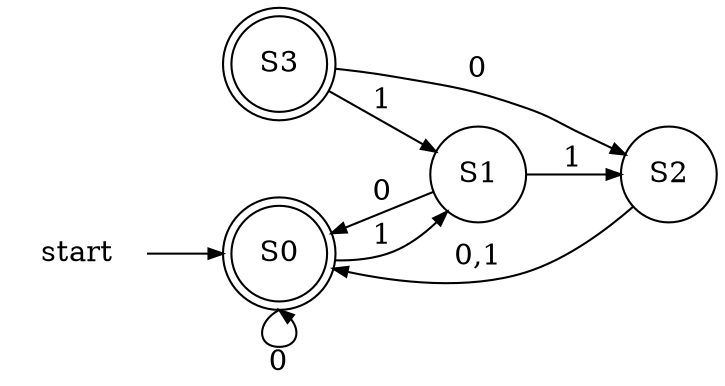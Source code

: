 digraph finite_state_machine {
// 	fontname="Helvetica,Arial,sans-serif"
// 	node [fontname="Helvetica,Arial,sans-serif"]
// 	edge [fontname="Helvetica,Arial,sans-serif"]
    //layout="neato"
    beautify=true
	rankdir=LR;

	node [shape = doublecircle]; S0;S3;
	node [shape = circle];
	start [color="white"]
	start-> S0 [arrowsize=0.7, len=1];
	S0 -> S1 [label = "1", arrowsize=0.7, len=1.5];
	S0:s -> S0:s [label = "0", arrowsize=0.7, len=1.5];
	S1 -> S0 [label = "0", arrowsize=0.7, len=1.5];
	S1 -> S2 [label = "1", arrowsize=0.7, len=1.5];
	S3 -> S1 [label = "1", arrowsize=0.7, len=1.5];
	S3 -> S2 [label = "0", arrowsize=0.7, len=1.5];
	S2 -> S0 [label = "0,1", arrowsize=0.7, len=1.5];
}